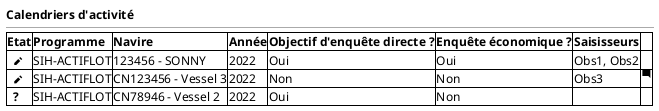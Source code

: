 @startsalt
{
  <b>Calendriers d'activité
  --
	{#

     <b>Etat | <b>Programme | <b>Navire   | <b>Année | <b>Objectif d'enquête directe ? | <b>Enquête économique ?|<b>Saisisseurs | .
     <b>  <&pencil> | SIH-ACTIFLOT | 123456 - SONNY | 2022 | Oui | Oui | Obs1, Obs2 | .
     <b>  <&pencil> | SIH-ACTIFLOT | CN123456 - Vessel 3 | 2022 | Non | Non | Obs3 | <&comment-square>
     <b>  ? | SIH-ACTIFLOT | CN78946 - Vessel 2 | 2022 | Oui | Non | .
    }

}
@endsalt